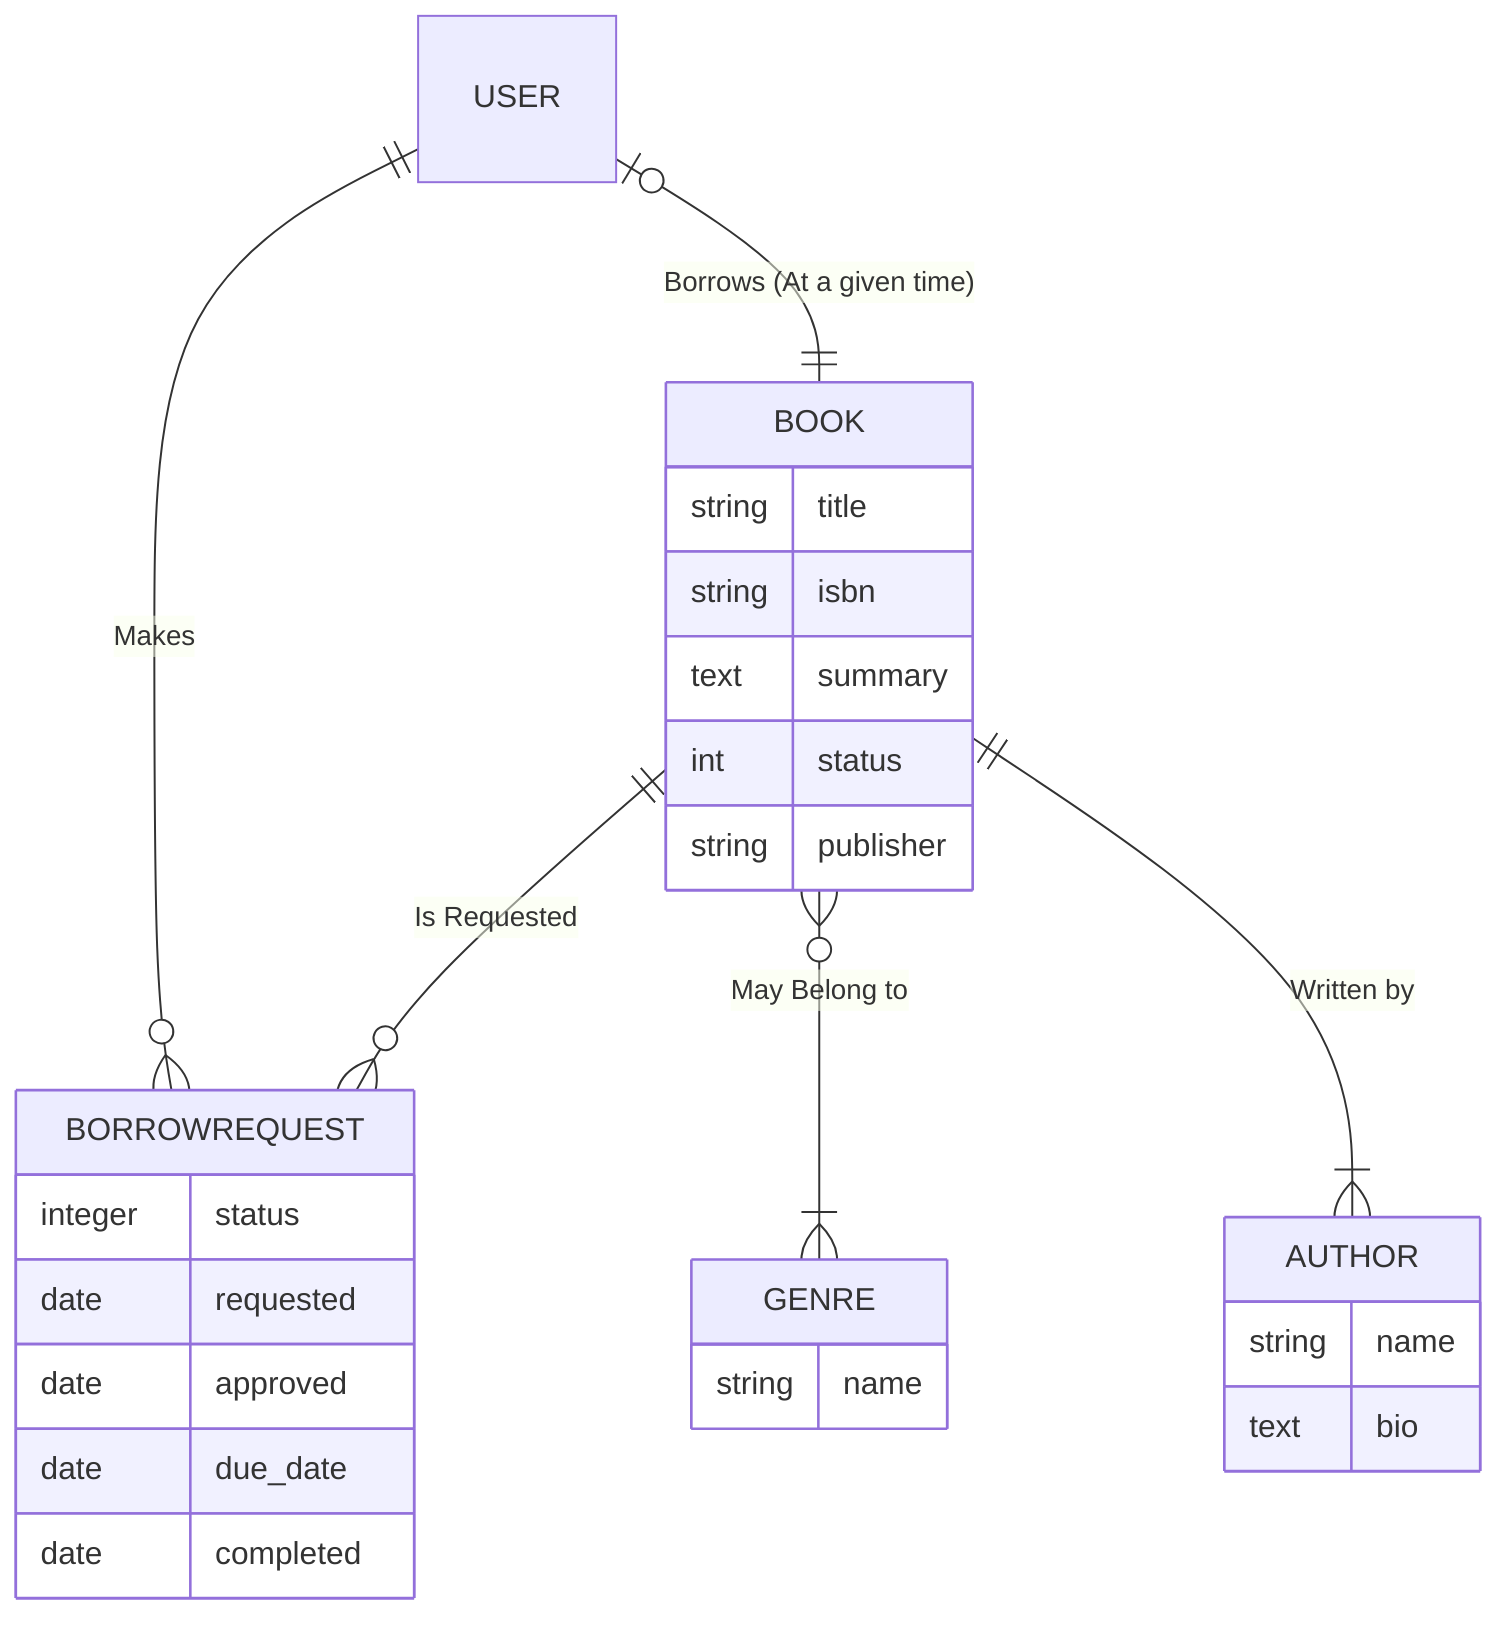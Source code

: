 erDiagram
    USER ||--o{ BORROWREQUEST: "Makes"
    BOOK ||--o{ BORROWREQUEST: "Is Requested"
    BOOK }o--|{ GENRE: "May Belong to"
    BOOK ||--|{ AUTHOR: "Written by"
    USER |o--|| BOOK: "Borrows (At a given time)"

    BORROWREQUEST {
        integer status
        date requested
        date approved
        date due_date
        date completed
    }

    BOOK {
        string title
        string isbn
        text summary
        int status
        string publisher
    }

    GENRE {
        string name
    }

    AUTHOR {
        string name
        text bio
    }
